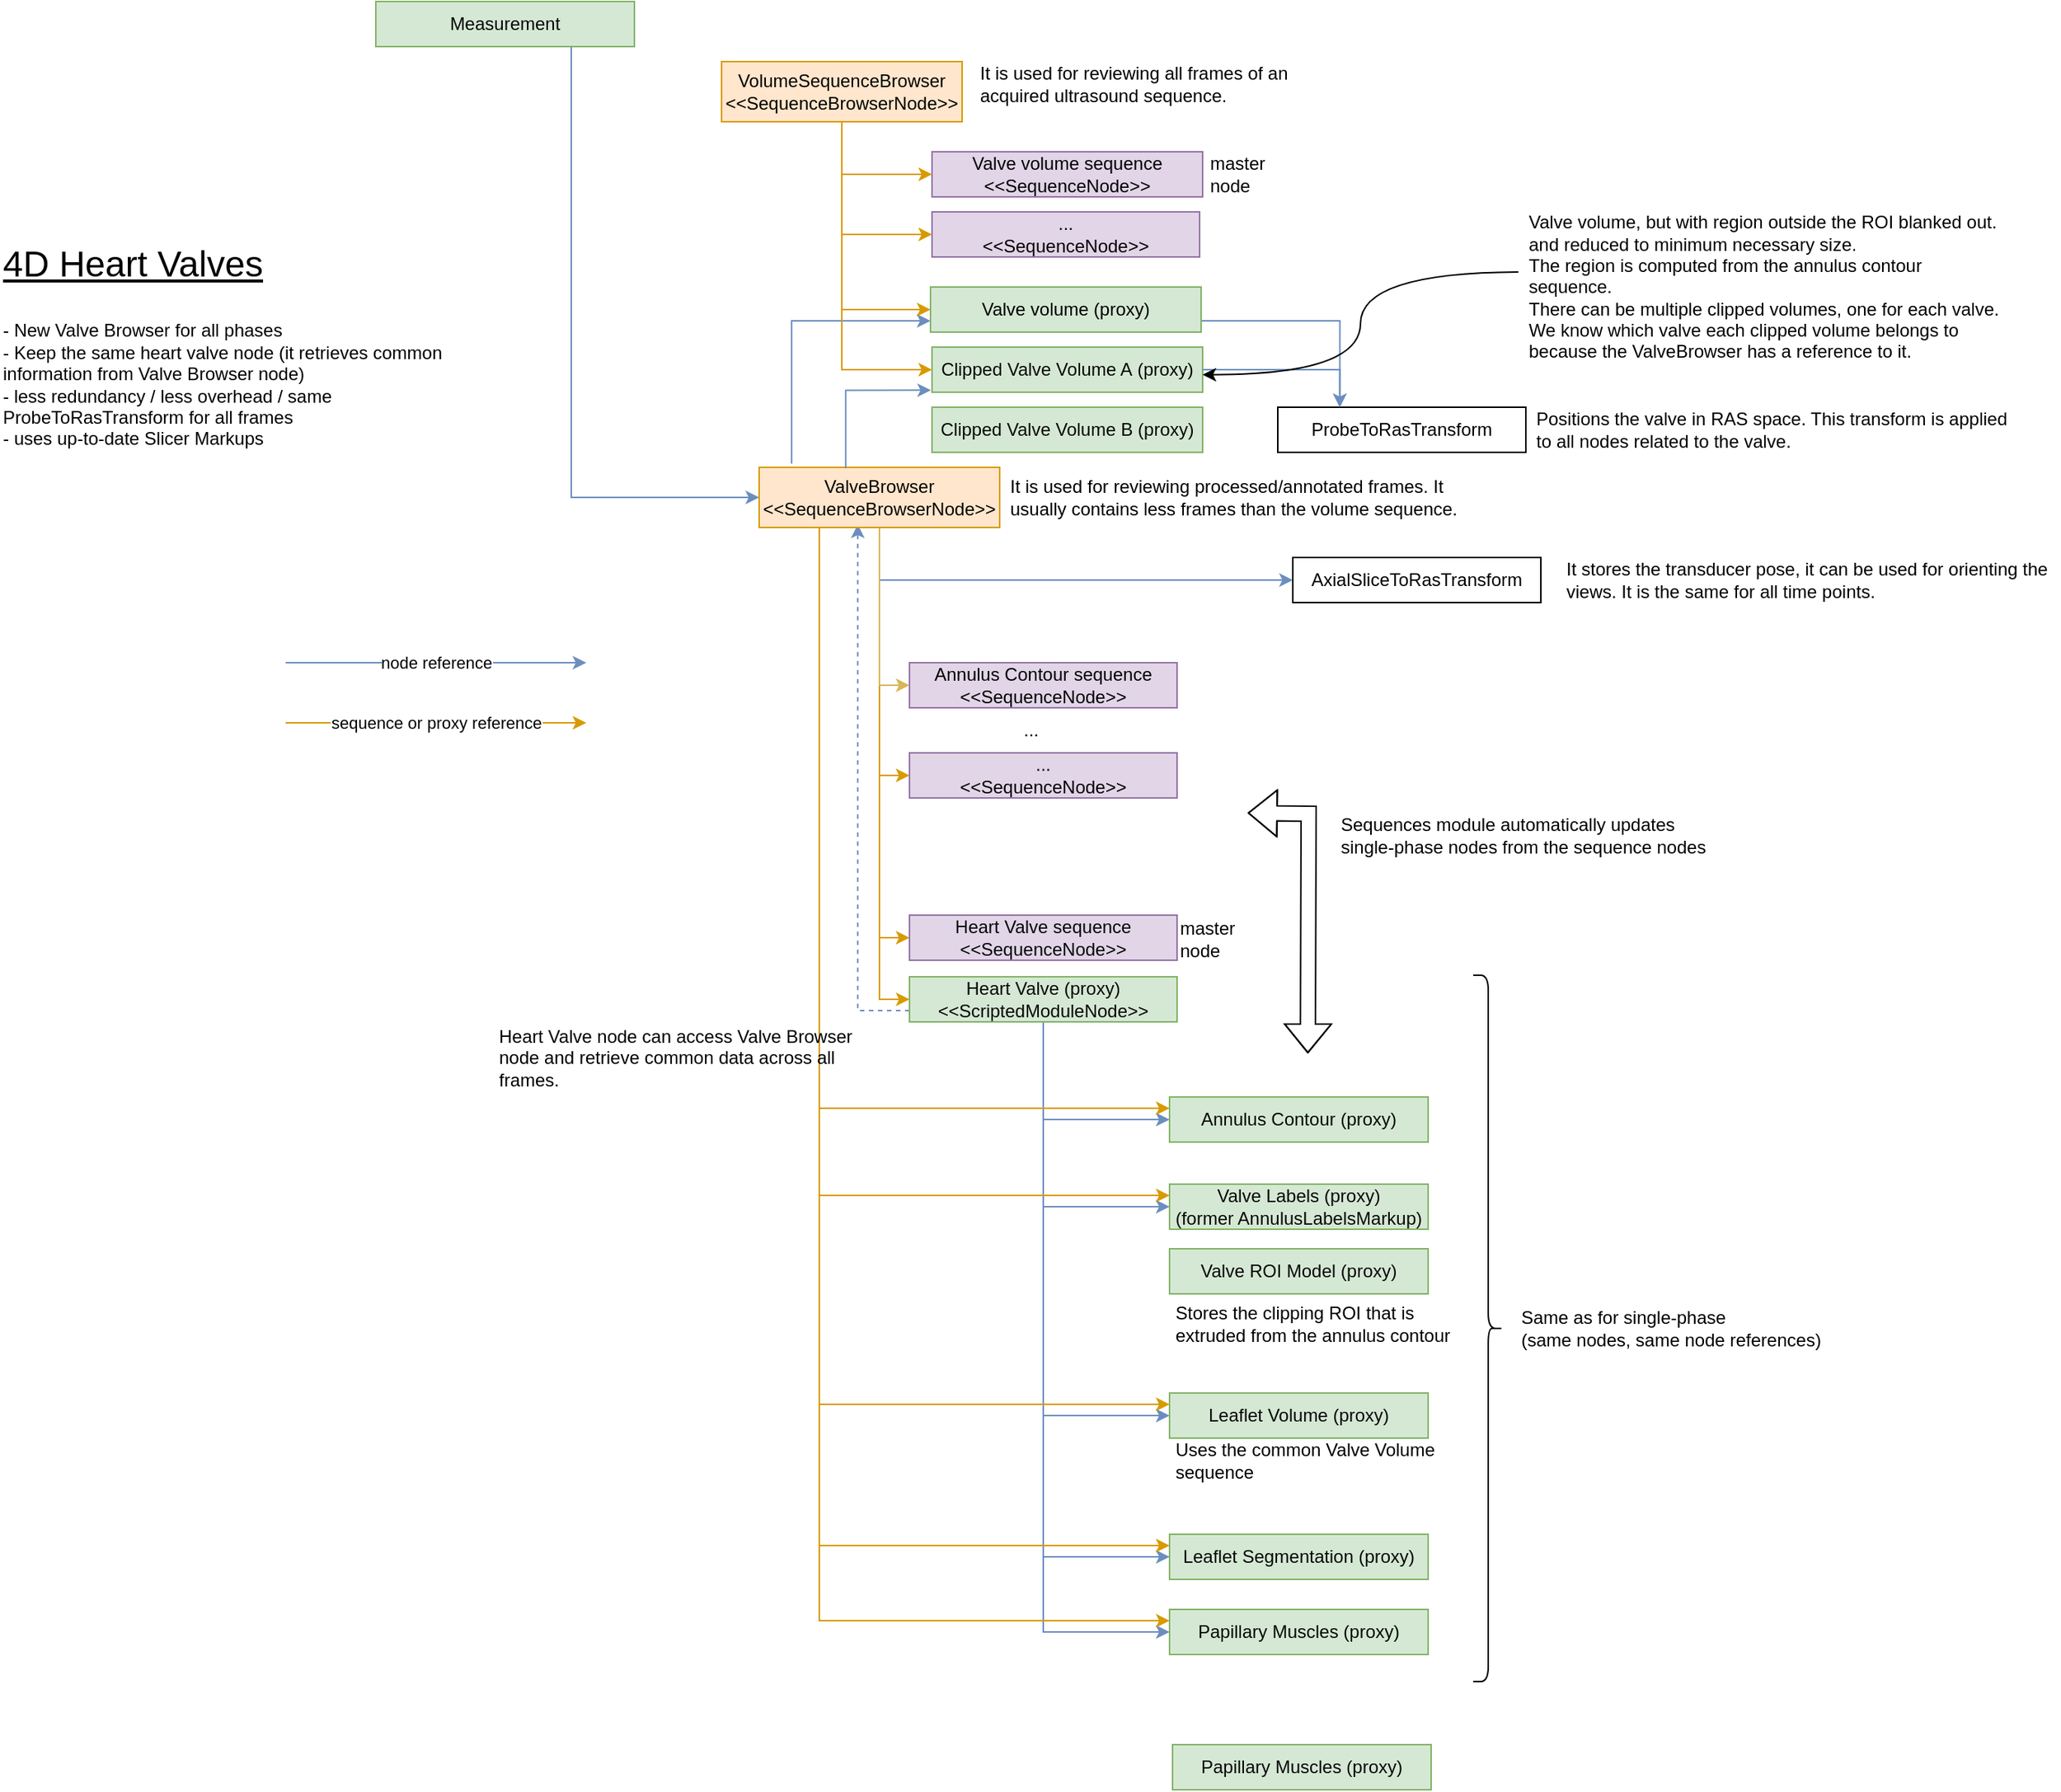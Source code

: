 <mxfile version="24.1.0" type="device">
  <diagram id="C5RBs43oDa-KdzZeNtuy" name="Page-1">
    <mxGraphModel dx="2060" dy="2382" grid="1" gridSize="10" guides="1" tooltips="1" connect="0" arrows="1" fold="1" page="1" pageScale="1" pageWidth="1920" pageHeight="1200" math="0" shadow="0">
      <root>
        <mxCell id="WIyWlLk6GJQsqaUBKTNV-0" />
        <mxCell id="WIyWlLk6GJQsqaUBKTNV-1" parent="WIyWlLk6GJQsqaUBKTNV-0" />
        <mxCell id="TXWLkSLQBE8h616JJge0-0" value="Papillary Muscles&amp;nbsp;(proxy)" style="rounded=0;whiteSpace=wrap;html=1;fillColor=#d5e8d4;strokeColor=#82b366;fontColor=#080808;" parent="WIyWlLk6GJQsqaUBKTNV-1" vertex="1">
          <mxGeometry x="828" y="950" width="172" height="30" as="geometry" />
        </mxCell>
        <mxCell id="TXWLkSLQBE8h616JJge0-1" value="Leaflet Segmentation&amp;nbsp;(proxy)" style="whiteSpace=wrap;html=1;fillColor=#d5e8d4;strokeColor=#82b366;fontColor=#080808;" parent="WIyWlLk6GJQsqaUBKTNV-1" vertex="1">
          <mxGeometry x="828" y="900" width="172" height="30" as="geometry" />
        </mxCell>
        <mxCell id="TXWLkSLQBE8h616JJge0-2" value="Annulus Contour&amp;nbsp;(proxy)" style="whiteSpace=wrap;html=1;fillColor=#d5e8d4;strokeColor=#82b366;fontColor=#080808;" parent="WIyWlLk6GJQsqaUBKTNV-1" vertex="1">
          <mxGeometry x="828" y="609" width="172" height="30" as="geometry" />
        </mxCell>
        <mxCell id="TXWLkSLQBE8h616JJge0-3" value="Valve Labels&amp;nbsp;(proxy)&lt;br&gt;(former AnnulusLabelsMarkup)" style="whiteSpace=wrap;html=1;fillColor=#d5e8d4;strokeColor=#82b366;fontColor=#080808;" parent="WIyWlLk6GJQsqaUBKTNV-1" vertex="1">
          <mxGeometry x="828" y="667" width="172" height="30" as="geometry" />
        </mxCell>
        <mxCell id="TXWLkSLQBE8h616JJge0-5" value="ProbeToRasTransform" style="whiteSpace=wrap;html=1;" parent="WIyWlLk6GJQsqaUBKTNV-1" vertex="1">
          <mxGeometry x="900" y="150" width="165" height="30" as="geometry" />
        </mxCell>
        <mxCell id="TXWLkSLQBE8h616JJge0-10" style="edgeStyle=orthogonalEdgeStyle;rounded=0;orthogonalLoop=1;jettySize=auto;html=1;entryX=0;entryY=0.5;entryDx=0;entryDy=0;exitX=0.5;exitY=1;exitDx=0;exitDy=0;fillColor=#dae8fc;strokeColor=#6c8ebf;" parent="WIyWlLk6GJQsqaUBKTNV-1" source="TXWLkSLQBE8h616JJge0-6" target="TXWLkSLQBE8h616JJge0-2" edge="1">
          <mxGeometry relative="1" as="geometry" />
        </mxCell>
        <mxCell id="TXWLkSLQBE8h616JJge0-11" style="edgeStyle=orthogonalEdgeStyle;rounded=0;orthogonalLoop=1;jettySize=auto;html=1;entryX=0;entryY=0.5;entryDx=0;entryDy=0;exitX=0.5;exitY=1;exitDx=0;exitDy=0;fillColor=#dae8fc;strokeColor=#6c8ebf;" parent="WIyWlLk6GJQsqaUBKTNV-1" source="TXWLkSLQBE8h616JJge0-6" target="TXWLkSLQBE8h616JJge0-3" edge="1">
          <mxGeometry relative="1" as="geometry" />
        </mxCell>
        <mxCell id="TXWLkSLQBE8h616JJge0-12" style="edgeStyle=orthogonalEdgeStyle;rounded=0;orthogonalLoop=1;jettySize=auto;html=1;entryX=0;entryY=0.5;entryDx=0;entryDy=0;exitX=0.5;exitY=1;exitDx=0;exitDy=0;fillColor=#dae8fc;strokeColor=#6c8ebf;" parent="WIyWlLk6GJQsqaUBKTNV-1" source="TXWLkSLQBE8h616JJge0-6" target="TXWLkSLQBE8h616JJge0-1" edge="1">
          <mxGeometry relative="1" as="geometry" />
        </mxCell>
        <mxCell id="TXWLkSLQBE8h616JJge0-13" style="edgeStyle=orthogonalEdgeStyle;rounded=0;orthogonalLoop=1;jettySize=auto;html=1;entryX=0;entryY=0.5;entryDx=0;entryDy=0;exitX=0.5;exitY=1;exitDx=0;exitDy=0;fillColor=#dae8fc;strokeColor=#6c8ebf;" parent="WIyWlLk6GJQsqaUBKTNV-1" source="TXWLkSLQBE8h616JJge0-6" target="TXWLkSLQBE8h616JJge0-0" edge="1">
          <mxGeometry relative="1" as="geometry" />
        </mxCell>
        <mxCell id="TXWLkSLQBE8h616JJge0-28" style="edgeStyle=orthogonalEdgeStyle;rounded=0;orthogonalLoop=1;jettySize=auto;html=1;entryX=0;entryY=0.5;entryDx=0;entryDy=0;fontSize=12;fillColor=#dae8fc;strokeColor=#6c8ebf;" parent="WIyWlLk6GJQsqaUBKTNV-1" source="TXWLkSLQBE8h616JJge0-6" target="TXWLkSLQBE8h616JJge0-27" edge="1">
          <mxGeometry relative="1" as="geometry" />
        </mxCell>
        <mxCell id="H9eetDiQkNHxvuzKdJjU-31" style="rounded=0;orthogonalLoop=1;jettySize=auto;html=1;exitX=0;exitY=0.75;exitDx=0;exitDy=0;entryX=0.41;entryY=0.951;entryDx=0;entryDy=0;dashed=1;entryPerimeter=0;edgeStyle=orthogonalEdgeStyle;fillColor=#dae8fc;strokeColor=#6c8ebf;" parent="WIyWlLk6GJQsqaUBKTNV-1" source="TXWLkSLQBE8h616JJge0-6" target="TXWLkSLQBE8h616JJge0-14" edge="1">
          <mxGeometry relative="1" as="geometry" />
        </mxCell>
        <mxCell id="TXWLkSLQBE8h616JJge0-6" value="Heart Valve&amp;nbsp;(proxy)&lt;br&gt;&amp;lt;&amp;lt;ScriptedModuleNode&amp;gt;&amp;gt;" style="whiteSpace=wrap;html=1;fillColor=#d5e8d4;strokeColor=#82b366;fontColor=#080808;" parent="WIyWlLk6GJQsqaUBKTNV-1" vertex="1">
          <mxGeometry x="655" y="529" width="178" height="30" as="geometry" />
        </mxCell>
        <mxCell id="TXWLkSLQBE8h616JJge0-16" style="edgeStyle=orthogonalEdgeStyle;rounded=0;orthogonalLoop=1;jettySize=auto;html=1;entryX=0.25;entryY=0;entryDx=0;entryDy=0;exitX=1;exitY=0.75;exitDx=0;exitDy=0;fillColor=#dae8fc;strokeColor=#6c8ebf;" parent="WIyWlLk6GJQsqaUBKTNV-1" source="24eH6vRZpodDstSiE4_X-5" target="TXWLkSLQBE8h616JJge0-5" edge="1">
          <mxGeometry relative="1" as="geometry" />
        </mxCell>
        <mxCell id="TXWLkSLQBE8h616JJge0-61" style="edgeStyle=orthogonalEdgeStyle;rounded=0;orthogonalLoop=1;jettySize=auto;html=1;entryX=0;entryY=0.5;entryDx=0;entryDy=0;fontSize=12;exitX=0.5;exitY=1;exitDx=0;exitDy=0;fillColor=#ffe6cc;strokeColor=#d79b00;" parent="WIyWlLk6GJQsqaUBKTNV-1" source="TXWLkSLQBE8h616JJge0-14" target="TXWLkSLQBE8h616JJge0-6" edge="1">
          <mxGeometry relative="1" as="geometry">
            <mxPoint x="690" y="340" as="sourcePoint" />
          </mxGeometry>
        </mxCell>
        <mxCell id="H9eetDiQkNHxvuzKdJjU-3" style="edgeStyle=orthogonalEdgeStyle;rounded=0;orthogonalLoop=1;jettySize=auto;html=1;exitX=0.5;exitY=1;exitDx=0;exitDy=0;entryX=0;entryY=0.5;entryDx=0;entryDy=0;fillColor=#ffe6cc;strokeColor=#d79b00;" parent="WIyWlLk6GJQsqaUBKTNV-1" source="TXWLkSLQBE8h616JJge0-14" target="H9eetDiQkNHxvuzKdJjU-4" edge="1">
          <mxGeometry relative="1" as="geometry">
            <mxPoint x="570" y="370" as="targetPoint" />
          </mxGeometry>
        </mxCell>
        <mxCell id="H9eetDiQkNHxvuzKdJjU-12" style="edgeStyle=orthogonalEdgeStyle;rounded=0;orthogonalLoop=1;jettySize=auto;html=1;exitX=0.25;exitY=1;exitDx=0;exitDy=0;entryX=0;entryY=0.25;entryDx=0;entryDy=0;fillColor=#ffe6cc;strokeColor=#d79b00;" parent="WIyWlLk6GJQsqaUBKTNV-1" source="TXWLkSLQBE8h616JJge0-14" target="TXWLkSLQBE8h616JJge0-2" edge="1">
          <mxGeometry relative="1" as="geometry" />
        </mxCell>
        <mxCell id="H9eetDiQkNHxvuzKdJjU-13" style="edgeStyle=orthogonalEdgeStyle;rounded=0;orthogonalLoop=1;jettySize=auto;html=1;exitX=0.25;exitY=1;exitDx=0;exitDy=0;entryX=0;entryY=0.25;entryDx=0;entryDy=0;fillColor=#ffe6cc;strokeColor=#d79b00;" parent="WIyWlLk6GJQsqaUBKTNV-1" source="TXWLkSLQBE8h616JJge0-14" target="TXWLkSLQBE8h616JJge0-3" edge="1">
          <mxGeometry relative="1" as="geometry" />
        </mxCell>
        <mxCell id="H9eetDiQkNHxvuzKdJjU-14" style="edgeStyle=orthogonalEdgeStyle;rounded=0;orthogonalLoop=1;jettySize=auto;html=1;exitX=0.25;exitY=1;exitDx=0;exitDy=0;entryX=0;entryY=0.25;entryDx=0;entryDy=0;fillColor=#ffe6cc;strokeColor=#d79b00;" parent="WIyWlLk6GJQsqaUBKTNV-1" source="TXWLkSLQBE8h616JJge0-14" target="TXWLkSLQBE8h616JJge0-1" edge="1">
          <mxGeometry relative="1" as="geometry" />
        </mxCell>
        <mxCell id="H9eetDiQkNHxvuzKdJjU-15" style="edgeStyle=orthogonalEdgeStyle;rounded=0;orthogonalLoop=1;jettySize=auto;html=1;exitX=0.25;exitY=1;exitDx=0;exitDy=0;entryX=0;entryY=0.25;entryDx=0;entryDy=0;fillColor=#ffe6cc;strokeColor=#d79b00;" parent="WIyWlLk6GJQsqaUBKTNV-1" source="TXWLkSLQBE8h616JJge0-14" target="TXWLkSLQBE8h616JJge0-0" edge="1">
          <mxGeometry relative="1" as="geometry" />
        </mxCell>
        <mxCell id="H9eetDiQkNHxvuzKdJjU-16" style="edgeStyle=orthogonalEdgeStyle;rounded=0;orthogonalLoop=1;jettySize=auto;html=1;exitX=0.25;exitY=1;exitDx=0;exitDy=0;entryX=0;entryY=0.25;entryDx=0;entryDy=0;fillColor=#ffe6cc;strokeColor=#d79b00;" parent="WIyWlLk6GJQsqaUBKTNV-1" source="TXWLkSLQBE8h616JJge0-14" target="TXWLkSLQBE8h616JJge0-27" edge="1">
          <mxGeometry relative="1" as="geometry" />
        </mxCell>
        <mxCell id="H9eetDiQkNHxvuzKdJjU-23" style="edgeStyle=orthogonalEdgeStyle;rounded=0;orthogonalLoop=1;jettySize=auto;html=1;exitX=0.135;exitY=-0.062;exitDx=0;exitDy=0;entryX=0;entryY=0.75;entryDx=0;entryDy=0;fillColor=#dae8fc;strokeColor=#6c8ebf;exitPerimeter=0;" parent="WIyWlLk6GJQsqaUBKTNV-1" source="TXWLkSLQBE8h616JJge0-14" target="24eH6vRZpodDstSiE4_X-5" edge="1">
          <mxGeometry relative="1" as="geometry" />
        </mxCell>
        <mxCell id="H9eetDiQkNHxvuzKdJjU-35" style="edgeStyle=orthogonalEdgeStyle;rounded=0;orthogonalLoop=1;jettySize=auto;html=1;exitX=0.5;exitY=1;exitDx=0;exitDy=0;entryX=0;entryY=0.5;entryDx=0;entryDy=0;fillColor=#ffe6cc;strokeColor=#d79b00;" parent="WIyWlLk6GJQsqaUBKTNV-1" source="TXWLkSLQBE8h616JJge0-14" target="H9eetDiQkNHxvuzKdJjU-34" edge="1">
          <mxGeometry relative="1" as="geometry" />
        </mxCell>
        <mxCell id="24eH6vRZpodDstSiE4_X-4" style="edgeStyle=orthogonalEdgeStyle;rounded=0;orthogonalLoop=1;jettySize=auto;html=1;exitX=0.5;exitY=1;exitDx=0;exitDy=0;entryX=0;entryY=0.5;entryDx=0;entryDy=0;fillColor=#dae8fc;strokeColor=#6c8ebf;" parent="WIyWlLk6GJQsqaUBKTNV-1" source="TXWLkSLQBE8h616JJge0-14" target="24eH6vRZpodDstSiE4_X-3" edge="1">
          <mxGeometry relative="1" as="geometry" />
        </mxCell>
        <mxCell id="24eH6vRZpodDstSiE4_X-10" style="edgeStyle=orthogonalEdgeStyle;rounded=0;orthogonalLoop=1;jettySize=auto;html=1;exitX=0.5;exitY=1;exitDx=0;exitDy=0;entryX=0;entryY=0.5;entryDx=0;entryDy=0;fillColor=#fff2cc;strokeColor=#d6b656;" parent="WIyWlLk6GJQsqaUBKTNV-1" source="TXWLkSLQBE8h616JJge0-14" target="H9eetDiQkNHxvuzKdJjU-5" edge="1">
          <mxGeometry relative="1" as="geometry" />
        </mxCell>
        <mxCell id="TXWLkSLQBE8h616JJge0-14" value="ValveBrowser&lt;br&gt;&amp;lt;&amp;lt;SequenceBrowserNode&amp;gt;&amp;gt;&lt;span style=&quot;font-family: monospace; font-size: 0px; text-align: start;&quot;&gt;%3CmxGraphModel%3E%3Croot%3E%3CmxCell%20id%3D%220%22%2F%3E%3CmxCell%20id%3D%221%22%20parent%3D%220%22%2F%3E%3CmxCell%20id%3D%222%22%20value%3D%22ScriptedModuleNode%22%20style%3D%22whiteSpace%3Dwrap%3Bhtml%3D1%3B%22%20vertex%3D%221%22%20parent%3D%221%22%3E%3CmxGeometry%20x%3D%22690%22%20y%3D%22405%22%20width%3D%22120%22%20height%3D%2260%22%20as%3D%22geometry%22%2F%3E%3C%2FmxCell%3E%3C%2Froot%3E%3C%2FmxGraphModel%3ES&lt;/span&gt;" style="whiteSpace=wrap;html=1;fillColor=#ffe6cc;strokeColor=#d79b00;fontColor=#030303;" parent="WIyWlLk6GJQsqaUBKTNV-1" vertex="1">
          <mxGeometry x="555" y="190" width="160" height="40" as="geometry" />
        </mxCell>
        <mxCell id="TXWLkSLQBE8h616JJge0-19" value="Same as for single-phase&lt;br&gt;(same nodes, same node references)" style="text;html=1;strokeColor=none;fillColor=none;align=left;verticalAlign=middle;whiteSpace=wrap;rounded=0;" parent="WIyWlLk6GJQsqaUBKTNV-1" vertex="1">
          <mxGeometry x="1060" y="748" width="210" height="30" as="geometry" />
        </mxCell>
        <mxCell id="TXWLkSLQBE8h616JJge0-27" value="Leaflet Volume (proxy)" style="whiteSpace=wrap;html=1;fontSize=12;fillColor=#d5e8d4;strokeColor=#82b366;fontColor=#080808;" parent="WIyWlLk6GJQsqaUBKTNV-1" vertex="1">
          <mxGeometry x="828" y="806" width="172" height="30" as="geometry" />
        </mxCell>
        <mxCell id="TXWLkSLQBE8h616JJge0-63" value="4D Heart Valves" style="text;html=1;strokeColor=none;fillColor=none;align=left;verticalAlign=middle;whiteSpace=wrap;rounded=0;fontSize=24;fontStyle=4" parent="WIyWlLk6GJQsqaUBKTNV-1" vertex="1">
          <mxGeometry x="50" y="40" width="260" height="30" as="geometry" />
        </mxCell>
        <mxCell id="H9eetDiQkNHxvuzKdJjU-4" value="Heart Valve sequence&lt;br&gt;&amp;lt;&amp;lt;SequenceNode&amp;gt;&amp;gt;" style="whiteSpace=wrap;html=1;fillColor=#e1d5e7;strokeColor=#9673a6;fontColor=#080808;" parent="WIyWlLk6GJQsqaUBKTNV-1" vertex="1">
          <mxGeometry x="655" y="488" width="178" height="30" as="geometry" />
        </mxCell>
        <mxCell id="H9eetDiQkNHxvuzKdJjU-5" value="Annulus Contour sequence&lt;br&gt;&amp;lt;&amp;lt;SequenceNode&amp;gt;&amp;gt;" style="whiteSpace=wrap;html=1;fillColor=#e1d5e7;strokeColor=#9673a6;fontColor=#030303;" parent="WIyWlLk6GJQsqaUBKTNV-1" vertex="1">
          <mxGeometry x="655" y="320" width="178" height="30" as="geometry" />
        </mxCell>
        <mxCell id="H9eetDiQkNHxvuzKdJjU-22" value="Valve volume sequence&lt;br&gt;&amp;lt;&amp;lt;SequenceNode&amp;gt;&amp;gt;" style="whiteSpace=wrap;html=1;fillColor=#e1d5e7;strokeColor=#9673a6;fontColor=#000000;" parent="WIyWlLk6GJQsqaUBKTNV-1" vertex="1">
          <mxGeometry x="670" y="-20" width="180" height="30" as="geometry" />
        </mxCell>
        <mxCell id="H9eetDiQkNHxvuzKdJjU-26" value="" style="shape=curlyBracket;whiteSpace=wrap;html=1;rounded=1;flipH=1;labelPosition=right;verticalLabelPosition=middle;align=left;verticalAlign=middle;" parent="WIyWlLk6GJQsqaUBKTNV-1" vertex="1">
          <mxGeometry x="1030" y="528" width="20" height="470" as="geometry" />
        </mxCell>
        <mxCell id="H9eetDiQkNHxvuzKdJjU-27" value="Sequences module automatically updates single-phase nodes from the sequence nodes" style="text;html=1;strokeColor=none;fillColor=none;align=left;verticalAlign=middle;whiteSpace=wrap;rounded=0;" parent="WIyWlLk6GJQsqaUBKTNV-1" vertex="1">
          <mxGeometry x="940" y="420" width="250" height="30" as="geometry" />
        </mxCell>
        <mxCell id="H9eetDiQkNHxvuzKdJjU-33" value="" style="shape=flexArrow;endArrow=classic;startArrow=classic;html=1;rounded=0;edgeStyle=orthogonalEdgeStyle;" parent="WIyWlLk6GJQsqaUBKTNV-1" edge="1">
          <mxGeometry width="100" height="100" relative="1" as="geometry">
            <mxPoint x="880" y="420" as="sourcePoint" />
            <mxPoint x="920" y="580" as="targetPoint" />
          </mxGeometry>
        </mxCell>
        <mxCell id="H9eetDiQkNHxvuzKdJjU-34" value="...&lt;br&gt;&amp;lt;&amp;lt;SequenceNode&amp;gt;&amp;gt;" style="whiteSpace=wrap;html=1;fillColor=#e1d5e7;strokeColor=#9673a6;fontColor=#030303;" parent="WIyWlLk6GJQsqaUBKTNV-1" vertex="1">
          <mxGeometry x="655" y="380" width="178" height="30" as="geometry" />
        </mxCell>
        <mxCell id="H9eetDiQkNHxvuzKdJjU-38" value="Heart Valve node can access Valve Browser node and retrieve common data across all frames." style="text;html=1;strokeColor=none;fillColor=none;align=left;verticalAlign=middle;whiteSpace=wrap;rounded=0;" parent="WIyWlLk6GJQsqaUBKTNV-1" vertex="1">
          <mxGeometry x="380" y="568" width="250" height="30" as="geometry" />
        </mxCell>
        <mxCell id="24eH6vRZpodDstSiE4_X-2" style="edgeStyle=orthogonalEdgeStyle;rounded=0;orthogonalLoop=1;jettySize=auto;html=1;exitX=0.5;exitY=1;exitDx=0;exitDy=0;entryX=0;entryY=0.5;entryDx=0;entryDy=0;fillColor=#ffe6cc;strokeColor=#d79b00;" parent="WIyWlLk6GJQsqaUBKTNV-1" source="24eH6vRZpodDstSiE4_X-1" target="H9eetDiQkNHxvuzKdJjU-22" edge="1">
          <mxGeometry relative="1" as="geometry" />
        </mxCell>
        <mxCell id="24eH6vRZpodDstSiE4_X-6" style="edgeStyle=orthogonalEdgeStyle;rounded=0;orthogonalLoop=1;jettySize=auto;html=1;exitX=0.5;exitY=1;exitDx=0;exitDy=0;entryX=0;entryY=0.5;entryDx=0;entryDy=0;fillColor=#ffe6cc;strokeColor=#d79b00;" parent="WIyWlLk6GJQsqaUBKTNV-1" source="24eH6vRZpodDstSiE4_X-1" target="24eH6vRZpodDstSiE4_X-5" edge="1">
          <mxGeometry relative="1" as="geometry" />
        </mxCell>
        <mxCell id="24eH6vRZpodDstSiE4_X-1" value="&lt;div style=&quot;color: rgb(212, 212, 212); background-color: rgb(30, 30, 30); font-family: Consolas, &amp;quot;Courier New&amp;quot;, monospace; font-size: 14px; line-height: 19px;&quot;&gt;&lt;/div&gt;VolumeSequenceBrowser&lt;br&gt;&amp;lt;&amp;lt;SequenceBrowserNode&amp;gt;&amp;gt;&lt;span style=&quot;font-family: monospace; font-size: 0px; text-align: start;&quot;&gt;%3CmxGraphModel%3E%3Croot%3E%3CmxCell%20id%3D%220%22%2F%3E%3CmxCell%20id%3D%221%22%20parent%3D%220%22%2F%3E%3CmxCell%20id%3D%222%22%20value%3D%22ScriptedModuleNode%22%20style%3D%22whiteSpace%3Dwrap%3Bhtml%3D1%3B%22%20vertex%3D%221%22%20parent%3D%221%22%3E%3CmxGeometry%20x%3D%22690%22%20y%3D%22405%22%20width%3D%22120%22%20height%3D%2260%22%20as%3D%22geometry%22%2F%3E%3C%2FmxCell%3E%3C%2Froot%3E%3C%2FmxGraphModel%3ES&lt;/span&gt;" style="whiteSpace=wrap;html=1;fillColor=#ffe6cc;strokeColor=#d79b00;fontColor=#000000;" parent="WIyWlLk6GJQsqaUBKTNV-1" vertex="1">
          <mxGeometry x="530" y="-80" width="160" height="40" as="geometry" />
        </mxCell>
        <mxCell id="24eH6vRZpodDstSiE4_X-3" value="AxialSliceToRasTransform" style="whiteSpace=wrap;html=1;" parent="WIyWlLk6GJQsqaUBKTNV-1" vertex="1">
          <mxGeometry x="910" y="250" width="165" height="30" as="geometry" />
        </mxCell>
        <mxCell id="24eH6vRZpodDstSiE4_X-5" value="Valve volume (proxy)" style="whiteSpace=wrap;html=1;fontSize=12;fillColor=#d5e8d4;strokeColor=#82b366;fontColor=#000000;" parent="WIyWlLk6GJQsqaUBKTNV-1" vertex="1">
          <mxGeometry x="669" y="70" width="180" height="30" as="geometry" />
        </mxCell>
        <mxCell id="24eH6vRZpodDstSiE4_X-8" value="node reference" style="endArrow=classic;html=1;rounded=0;fillColor=#dae8fc;strokeColor=#6c8ebf;" parent="WIyWlLk6GJQsqaUBKTNV-1" edge="1">
          <mxGeometry width="50" height="50" relative="1" as="geometry">
            <mxPoint x="240" y="320" as="sourcePoint" />
            <mxPoint x="440" y="320" as="targetPoint" />
          </mxGeometry>
        </mxCell>
        <mxCell id="24eH6vRZpodDstSiE4_X-9" value="sequence or proxy reference" style="endArrow=classic;html=1;rounded=0;fillColor=#ffe6cc;strokeColor=#d79b00;" parent="WIyWlLk6GJQsqaUBKTNV-1" edge="1">
          <mxGeometry width="50" height="50" relative="1" as="geometry">
            <mxPoint x="240" y="360" as="sourcePoint" />
            <mxPoint x="440" y="360" as="targetPoint" />
          </mxGeometry>
        </mxCell>
        <mxCell id="vHw_XgUT5hpDHiSDQdwm-0" value="Clipped Valve Volume A&amp;nbsp;(proxy)" style="whiteSpace=wrap;html=1;fontSize=12;fillColor=#d5e8d4;strokeColor=#82b366;fontColor=#080808;" parent="WIyWlLk6GJQsqaUBKTNV-1" vertex="1">
          <mxGeometry x="670" y="110" width="180" height="30" as="geometry" />
        </mxCell>
        <mxCell id="201H1WidRGv-Px01H2L--0" value="It is used for reviewing processed/annotated frames. It usually contains less frames than the volume sequence." style="text;html=1;strokeColor=none;fillColor=none;align=left;verticalAlign=middle;whiteSpace=wrap;rounded=0;" parent="WIyWlLk6GJQsqaUBKTNV-1" vertex="1">
          <mxGeometry x="720" y="195" width="320" height="30" as="geometry" />
        </mxCell>
        <mxCell id="201H1WidRGv-Px01H2L--1" value="It is used for reviewing all frames of an acquired ultrasound sequence." style="text;html=1;strokeColor=none;fillColor=none;align=left;verticalAlign=middle;whiteSpace=wrap;rounded=0;" parent="WIyWlLk6GJQsqaUBKTNV-1" vertex="1">
          <mxGeometry x="700" y="-80" width="210" height="30" as="geometry" />
        </mxCell>
        <mxCell id="201H1WidRGv-Px01H2L--2" value="It stores the transducer pose, it can be used for orienting the views. It is the same for all time points." style="text;html=1;strokeColor=none;fillColor=none;align=left;verticalAlign=middle;whiteSpace=wrap;rounded=0;" parent="WIyWlLk6GJQsqaUBKTNV-1" vertex="1">
          <mxGeometry x="1090" y="250" width="330" height="30" as="geometry" />
        </mxCell>
        <mxCell id="201H1WidRGv-Px01H2L--9" value="" style="edgeStyle=orthogonalEdgeStyle;rounded=0;orthogonalLoop=1;jettySize=auto;html=1;exitX=1;exitY=0.5;exitDx=0;exitDy=0;entryX=0.25;entryY=0;entryDx=0;entryDy=0;fillColor=#dae8fc;strokeColor=#6c8ebf;" parent="WIyWlLk6GJQsqaUBKTNV-1" source="vHw_XgUT5hpDHiSDQdwm-0" target="TXWLkSLQBE8h616JJge0-5" edge="1">
          <mxGeometry relative="1" as="geometry" />
        </mxCell>
        <mxCell id="201H1WidRGv-Px01H2L--4" value="..." style="text;html=1;strokeColor=none;fillColor=none;align=left;verticalAlign=middle;whiteSpace=wrap;rounded=0;" parent="WIyWlLk6GJQsqaUBKTNV-1" vertex="1">
          <mxGeometry x="729" y="350" width="30" height="30" as="geometry" />
        </mxCell>
        <mxCell id="201H1WidRGv-Px01H2L--8" value="Positions the valve in RAS space. This transform is applied to all nodes related to the valve." style="text;html=1;strokeColor=none;fillColor=none;align=left;verticalAlign=middle;whiteSpace=wrap;rounded=0;" parent="WIyWlLk6GJQsqaUBKTNV-1" vertex="1">
          <mxGeometry x="1070" y="150" width="320" height="30" as="geometry" />
        </mxCell>
        <mxCell id="201H1WidRGv-Px01H2L--10" value="...&lt;br&gt;&amp;lt;&amp;lt;SequenceNode&amp;gt;&amp;gt;" style="whiteSpace=wrap;html=1;fillColor=#e1d5e7;strokeColor=#9673a6;fontColor=#030303;" parent="WIyWlLk6GJQsqaUBKTNV-1" vertex="1">
          <mxGeometry x="670" y="20" width="178" height="30" as="geometry" />
        </mxCell>
        <mxCell id="201H1WidRGv-Px01H2L--11" style="edgeStyle=orthogonalEdgeStyle;rounded=0;orthogonalLoop=1;jettySize=auto;html=1;exitX=0.5;exitY=1;exitDx=0;exitDy=0;entryX=0;entryY=0.5;entryDx=0;entryDy=0;fillColor=#ffe6cc;strokeColor=#d79b00;" parent="WIyWlLk6GJQsqaUBKTNV-1" source="24eH6vRZpodDstSiE4_X-1" target="vHw_XgUT5hpDHiSDQdwm-0" edge="1">
          <mxGeometry relative="1" as="geometry">
            <mxPoint x="620" y="-30" as="sourcePoint" />
            <mxPoint x="679" y="95" as="targetPoint" />
          </mxGeometry>
        </mxCell>
        <mxCell id="201H1WidRGv-Px01H2L--12" style="edgeStyle=orthogonalEdgeStyle;rounded=0;orthogonalLoop=1;jettySize=auto;html=1;exitX=0.5;exitY=1;exitDx=0;exitDy=0;entryX=0;entryY=0.5;entryDx=0;entryDy=0;fillColor=#ffe6cc;strokeColor=#d79b00;" parent="WIyWlLk6GJQsqaUBKTNV-1" source="24eH6vRZpodDstSiE4_X-1" target="201H1WidRGv-Px01H2L--10" edge="1">
          <mxGeometry relative="1" as="geometry">
            <mxPoint x="620" y="-30" as="sourcePoint" />
            <mxPoint x="680" y="5" as="targetPoint" />
          </mxGeometry>
        </mxCell>
        <mxCell id="201H1WidRGv-Px01H2L--13" value="" style="curved=1;endArrow=classic;html=1;rounded=0;entryX=1;entryY=0.611;entryDx=0;entryDy=0;edgeStyle=orthogonalEdgeStyle;entryPerimeter=0;" parent="WIyWlLk6GJQsqaUBKTNV-1" target="vHw_XgUT5hpDHiSDQdwm-0" edge="1">
          <mxGeometry width="50" height="50" relative="1" as="geometry">
            <mxPoint x="1060" y="60" as="sourcePoint" />
            <mxPoint x="1090" y="20" as="targetPoint" />
          </mxGeometry>
        </mxCell>
        <mxCell id="201H1WidRGv-Px01H2L--14" value="Valve volume, but with region outside the ROI blanked out. and reduced to minimum necessary size.&lt;br&gt;The region is computed from the annulus contour sequence.&lt;br&gt;There can be multiple clipped volumes, one for each valve.&lt;br&gt;We know which valve each clipped volume belongs to because the ValveBrowser has a reference to it." style="text;html=1;strokeColor=none;fillColor=none;align=left;verticalAlign=middle;whiteSpace=wrap;rounded=0;" parent="WIyWlLk6GJQsqaUBKTNV-1" vertex="1">
          <mxGeometry x="1065" y="30" width="320" height="80" as="geometry" />
        </mxCell>
        <mxCell id="FMtwze112QoW8ohogXbG-1" value="Uses the common Valve Volume sequence&amp;nbsp;" style="text;html=1;strokeColor=none;fillColor=none;align=left;verticalAlign=middle;whiteSpace=wrap;rounded=0;" parent="WIyWlLk6GJQsqaUBKTNV-1" vertex="1">
          <mxGeometry x="830" y="836" width="210" height="30" as="geometry" />
        </mxCell>
        <mxCell id="FMtwze112QoW8ohogXbG-3" value="Stores the clipping ROI that is extruded from the annulus contour" style="text;html=1;strokeColor=none;fillColor=none;align=left;verticalAlign=middle;whiteSpace=wrap;rounded=0;" parent="WIyWlLk6GJQsqaUBKTNV-1" vertex="1">
          <mxGeometry x="830" y="740" width="205" height="40" as="geometry" />
        </mxCell>
        <mxCell id="FMtwze112QoW8ohogXbG-6" style="edgeStyle=orthogonalEdgeStyle;rounded=0;orthogonalLoop=1;jettySize=auto;html=1;fillColor=#dae8fc;strokeColor=#6c8ebf;entryX=-0.004;entryY=0.956;entryDx=0;entryDy=0;entryPerimeter=0;exitX=0.36;exitY=0.017;exitDx=0;exitDy=0;exitPerimeter=0;" parent="WIyWlLk6GJQsqaUBKTNV-1" source="TXWLkSLQBE8h616JJge0-14" target="vHw_XgUT5hpDHiSDQdwm-0" edge="1">
          <mxGeometry relative="1" as="geometry">
            <mxPoint x="620" y="180" as="sourcePoint" />
            <mxPoint x="670" y="130" as="targetPoint" />
          </mxGeometry>
        </mxCell>
        <mxCell id="FMtwze112QoW8ohogXbG-7" value="Clipped Valve Volume B&amp;nbsp;(proxy)" style="whiteSpace=wrap;html=1;fontSize=12;fillColor=#d5e8d4;strokeColor=#82b366;fontColor=#080808;" parent="WIyWlLk6GJQsqaUBKTNV-1" vertex="1">
          <mxGeometry x="670" y="150" width="180" height="30" as="geometry" />
        </mxCell>
        <mxCell id="FMtwze112QoW8ohogXbG-8" value="Valve ROI Model (proxy)" style="whiteSpace=wrap;html=1;fillColor=#d5e8d4;strokeColor=#82b366;fontColor=#080808;" parent="WIyWlLk6GJQsqaUBKTNV-1" vertex="1">
          <mxGeometry x="828" y="710" width="172" height="30" as="geometry" />
        </mxCell>
        <mxCell id="glV9J2HKgnPFTotQAbif-5" value="master node" style="text;html=1;strokeColor=none;fillColor=none;align=left;verticalAlign=middle;whiteSpace=wrap;rounded=0;" parent="WIyWlLk6GJQsqaUBKTNV-1" vertex="1">
          <mxGeometry x="833" y="488" width="57" height="32" as="geometry" />
        </mxCell>
        <mxCell id="glV9J2HKgnPFTotQAbif-6" value="master node" style="text;html=1;strokeColor=none;fillColor=none;align=left;verticalAlign=middle;whiteSpace=wrap;rounded=0;" parent="WIyWlLk6GJQsqaUBKTNV-1" vertex="1">
          <mxGeometry x="853" y="-21" width="57" height="32" as="geometry" />
        </mxCell>
        <mxCell id="dzikKKr6gzHAAoWWZuvZ-0" value="Measurement" style="whiteSpace=wrap;html=1;fillColor=#d5e8d4;strokeColor=#82b366;fontColor=#080808;" parent="WIyWlLk6GJQsqaUBKTNV-1" vertex="1">
          <mxGeometry x="300" y="-120" width="172" height="30" as="geometry" />
        </mxCell>
        <mxCell id="dzikKKr6gzHAAoWWZuvZ-2" style="edgeStyle=orthogonalEdgeStyle;rounded=0;orthogonalLoop=1;jettySize=auto;html=1;fillColor=#dae8fc;strokeColor=#6c8ebf;" parent="WIyWlLk6GJQsqaUBKTNV-1" source="dzikKKr6gzHAAoWWZuvZ-0" target="TXWLkSLQBE8h616JJge0-14" edge="1">
          <mxGeometry relative="1" as="geometry">
            <mxPoint x="587" y="198" as="sourcePoint" />
            <mxPoint x="679" y="103" as="targetPoint" />
            <Array as="points">
              <mxPoint x="430" y="210" />
            </Array>
          </mxGeometry>
        </mxCell>
        <mxCell id="dzikKKr6gzHAAoWWZuvZ-3" value="- New&lt;span style=&quot;text-align: center;&quot;&gt;&amp;nbsp;Valve Browser for all phases&lt;br&gt;- Keep the same heart valve node (it retrieves common information from Valve Browser node)&lt;br&gt;&lt;/span&gt;&lt;span style=&quot;&quot;&gt;- less redundancy / less overhead / same ProbeToRasTransform for all frames&lt;/span&gt;&lt;br style=&quot;&quot;&gt;&lt;span style=&quot;&quot;&gt;- uses up-to-date Slicer Markups&lt;/span&gt;" style="text;html=1;strokeColor=none;fillColor=none;align=left;verticalAlign=middle;whiteSpace=wrap;rounded=0;fixDash=0;" parent="WIyWlLk6GJQsqaUBKTNV-1" vertex="1">
          <mxGeometry x="50" y="80" width="330" height="110" as="geometry" />
        </mxCell>
        <mxCell id="dzikKKr6gzHAAoWWZuvZ-4" value="Papillary Muscles&amp;nbsp;(proxy)" style="rounded=0;whiteSpace=wrap;html=1;fillColor=#d5e8d4;strokeColor=#82b366;fontColor=#080808;" parent="WIyWlLk6GJQsqaUBKTNV-1" vertex="1">
          <mxGeometry x="830" y="1040" width="172" height="30" as="geometry" />
        </mxCell>
      </root>
    </mxGraphModel>
  </diagram>
</mxfile>
